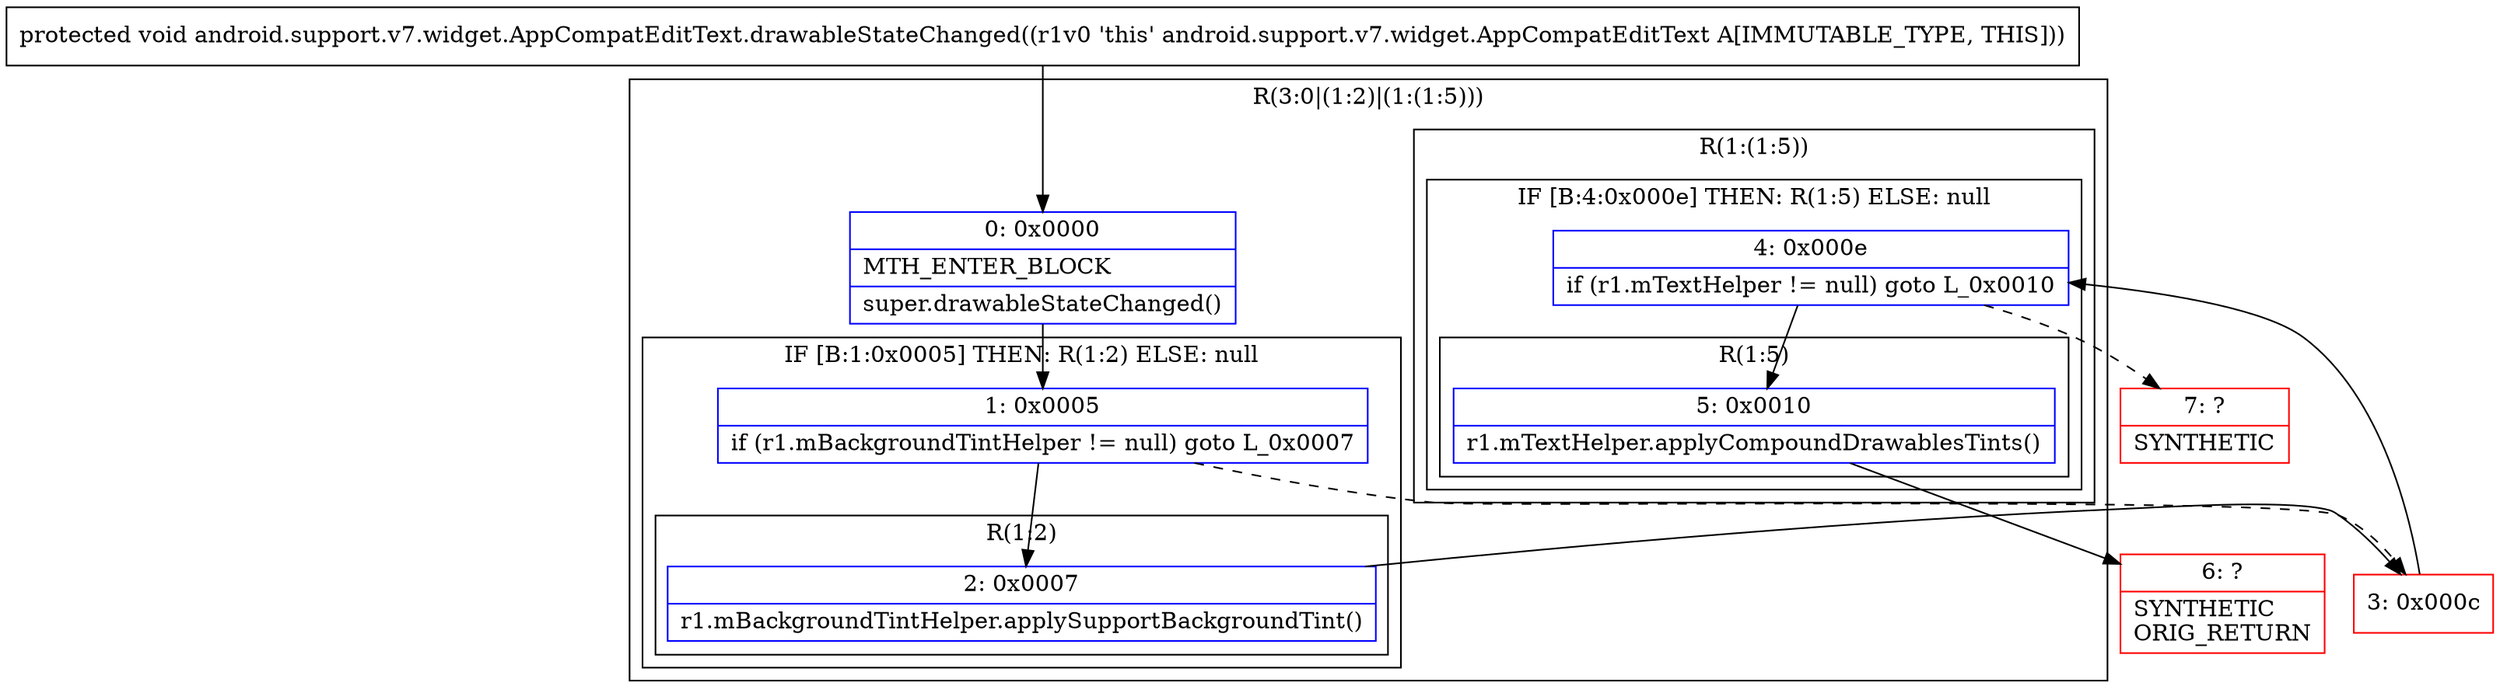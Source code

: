 digraph "CFG forandroid.support.v7.widget.AppCompatEditText.drawableStateChanged()V" {
subgraph cluster_Region_942110212 {
label = "R(3:0|(1:2)|(1:(1:5)))";
node [shape=record,color=blue];
Node_0 [shape=record,label="{0\:\ 0x0000|MTH_ENTER_BLOCK\l|super.drawableStateChanged()\l}"];
subgraph cluster_IfRegion_1272598967 {
label = "IF [B:1:0x0005] THEN: R(1:2) ELSE: null";
node [shape=record,color=blue];
Node_1 [shape=record,label="{1\:\ 0x0005|if (r1.mBackgroundTintHelper != null) goto L_0x0007\l}"];
subgraph cluster_Region_574261244 {
label = "R(1:2)";
node [shape=record,color=blue];
Node_2 [shape=record,label="{2\:\ 0x0007|r1.mBackgroundTintHelper.applySupportBackgroundTint()\l}"];
}
}
subgraph cluster_Region_1341563905 {
label = "R(1:(1:5))";
node [shape=record,color=blue];
subgraph cluster_IfRegion_1289911469 {
label = "IF [B:4:0x000e] THEN: R(1:5) ELSE: null";
node [shape=record,color=blue];
Node_4 [shape=record,label="{4\:\ 0x000e|if (r1.mTextHelper != null) goto L_0x0010\l}"];
subgraph cluster_Region_1437387631 {
label = "R(1:5)";
node [shape=record,color=blue];
Node_5 [shape=record,label="{5\:\ 0x0010|r1.mTextHelper.applyCompoundDrawablesTints()\l}"];
}
}
}
}
Node_3 [shape=record,color=red,label="{3\:\ 0x000c}"];
Node_6 [shape=record,color=red,label="{6\:\ ?|SYNTHETIC\lORIG_RETURN\l}"];
Node_7 [shape=record,color=red,label="{7\:\ ?|SYNTHETIC\l}"];
MethodNode[shape=record,label="{protected void android.support.v7.widget.AppCompatEditText.drawableStateChanged((r1v0 'this' android.support.v7.widget.AppCompatEditText A[IMMUTABLE_TYPE, THIS])) }"];
MethodNode -> Node_0;
Node_0 -> Node_1;
Node_1 -> Node_2;
Node_1 -> Node_3[style=dashed];
Node_2 -> Node_3;
Node_4 -> Node_5;
Node_4 -> Node_7[style=dashed];
Node_5 -> Node_6;
Node_3 -> Node_4;
}


